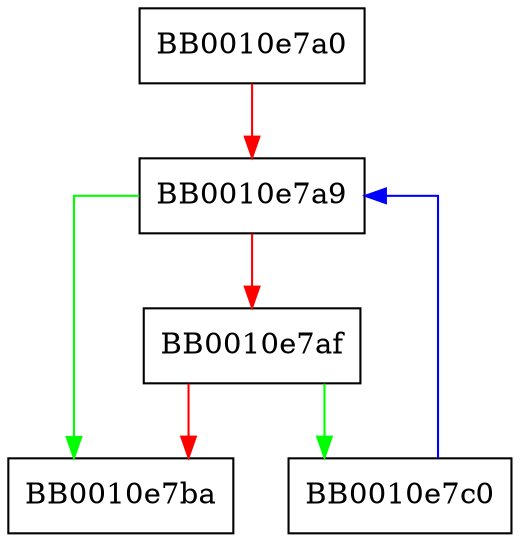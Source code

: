 digraph FUN_0010e7a0 {
  node [shape="box"];
  graph [splines=ortho];
  BB0010e7a0 -> BB0010e7a9 [color="red"];
  BB0010e7a9 -> BB0010e7ba [color="green"];
  BB0010e7a9 -> BB0010e7af [color="red"];
  BB0010e7af -> BB0010e7c0 [color="green"];
  BB0010e7af -> BB0010e7ba [color="red"];
  BB0010e7c0 -> BB0010e7a9 [color="blue"];
}